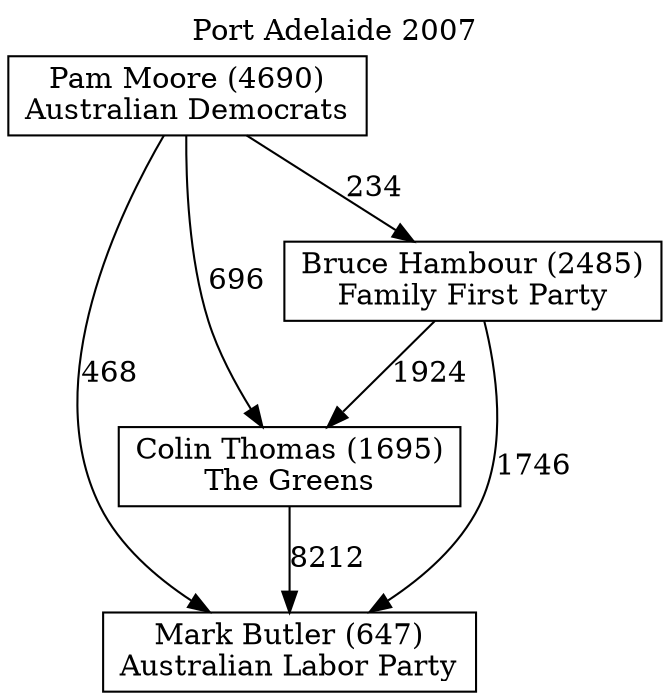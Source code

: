 // House preference flow
digraph "Mark Butler (647)_Port Adelaide_2007" {
	graph [label="Port Adelaide 2007" labelloc=t mclimit=10]
	node [shape=box]
	"Mark Butler (647)" [label="Mark Butler (647)
Australian Labor Party"]
	"Colin Thomas (1695)" [label="Colin Thomas (1695)
The Greens"]
	"Bruce Hambour (2485)" [label="Bruce Hambour (2485)
Family First Party"]
	"Pam Moore (4690)" [label="Pam Moore (4690)
Australian Democrats"]
	"Colin Thomas (1695)" -> "Mark Butler (647)" [label=8212]
	"Bruce Hambour (2485)" -> "Colin Thomas (1695)" [label=1924]
	"Pam Moore (4690)" -> "Bruce Hambour (2485)" [label=234]
	"Bruce Hambour (2485)" -> "Mark Butler (647)" [label=1746]
	"Pam Moore (4690)" -> "Mark Butler (647)" [label=468]
	"Pam Moore (4690)" -> "Colin Thomas (1695)" [label=696]
}
